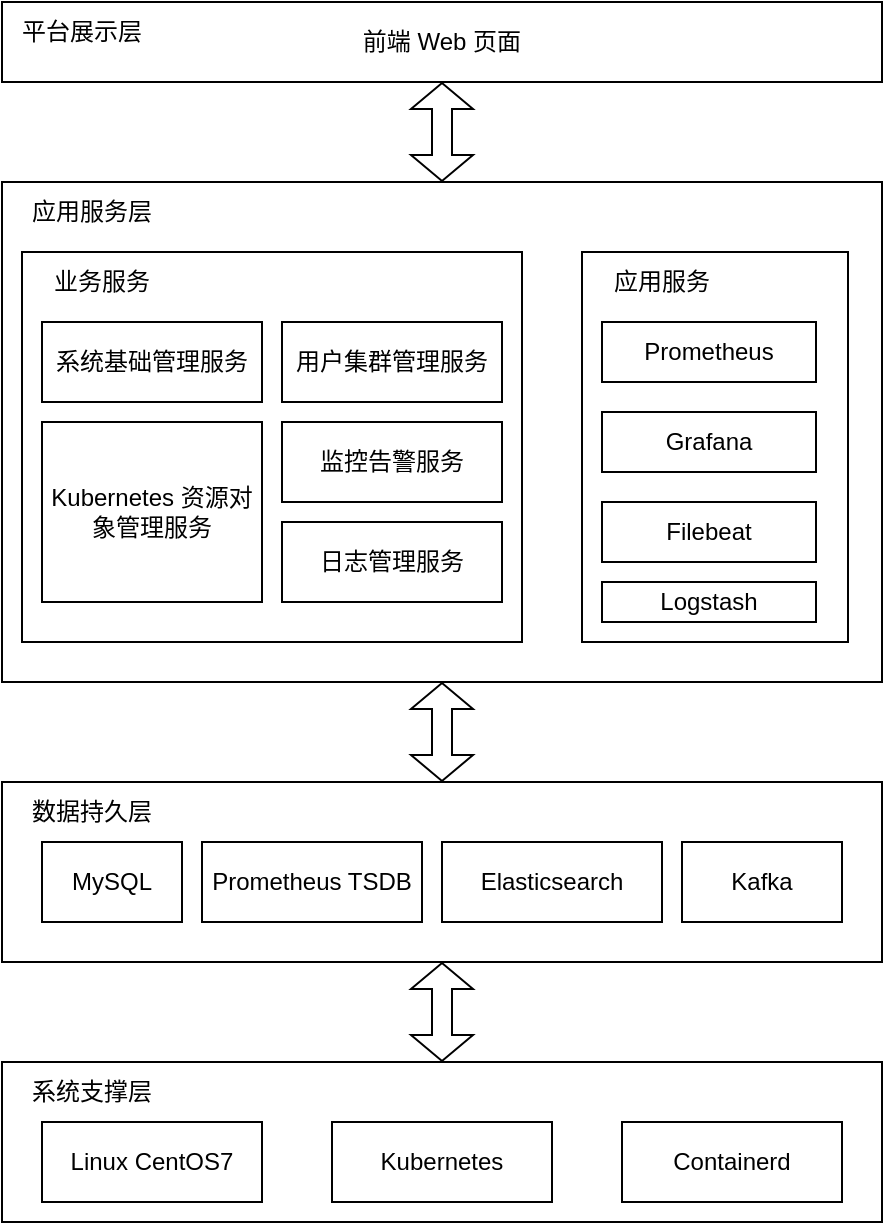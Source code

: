 <mxfile version="19.0.0" type="device"><diagram id="NIwE2hdEaJjoZXibITjV" name="Page-1"><mxGraphModel dx="1145" dy="2095" grid="1" gridSize="10" guides="1" tooltips="1" connect="1" arrows="1" fold="1" page="1" pageScale="1" pageWidth="827" pageHeight="1169" math="0" shadow="0"><root><mxCell id="0"/><mxCell id="1" parent="0"/><mxCell id="706NxTdmbua3ZAzacwVe-14" value="" style="rounded=0;whiteSpace=wrap;html=1;" vertex="1" parent="1"><mxGeometry x="240" y="-120" width="440" height="250" as="geometry"/></mxCell><mxCell id="706NxTdmbua3ZAzacwVe-23" value="" style="rounded=0;whiteSpace=wrap;html=1;" vertex="1" parent="1"><mxGeometry x="250" y="-85" width="250" height="195" as="geometry"/></mxCell><mxCell id="706NxTdmbua3ZAzacwVe-1" value="" style="rounded=0;whiteSpace=wrap;html=1;" vertex="1" parent="1"><mxGeometry x="240" y="320" width="440" height="80" as="geometry"/></mxCell><mxCell id="706NxTdmbua3ZAzacwVe-2" value="" style="rounded=0;whiteSpace=wrap;html=1;" vertex="1" parent="1"><mxGeometry x="240" y="180" width="440" height="90" as="geometry"/></mxCell><mxCell id="706NxTdmbua3ZAzacwVe-3" value="数据持久层" style="text;html=1;strokeColor=none;fillColor=none;align=center;verticalAlign=middle;whiteSpace=wrap;rounded=0;" vertex="1" parent="1"><mxGeometry x="245" y="180" width="80" height="30" as="geometry"/></mxCell><mxCell id="706NxTdmbua3ZAzacwVe-4" value="MySQL" style="rounded=0;whiteSpace=wrap;html=1;" vertex="1" parent="1"><mxGeometry x="260" y="210" width="70" height="40" as="geometry"/></mxCell><mxCell id="706NxTdmbua3ZAzacwVe-5" value="Prometheus TSDB" style="rounded=0;whiteSpace=wrap;html=1;" vertex="1" parent="1"><mxGeometry x="340" y="210" width="110" height="40" as="geometry"/></mxCell><mxCell id="706NxTdmbua3ZAzacwVe-6" value="Elasticsearch" style="rounded=0;whiteSpace=wrap;html=1;" vertex="1" parent="1"><mxGeometry x="460" y="210" width="110" height="40" as="geometry"/></mxCell><mxCell id="706NxTdmbua3ZAzacwVe-7" value="Kafka" style="rounded=0;whiteSpace=wrap;html=1;" vertex="1" parent="1"><mxGeometry x="580" y="210" width="80" height="40" as="geometry"/></mxCell><mxCell id="706NxTdmbua3ZAzacwVe-8" value="系统支撑层" style="text;html=1;strokeColor=none;fillColor=none;align=center;verticalAlign=middle;whiteSpace=wrap;rounded=0;" vertex="1" parent="1"><mxGeometry x="245" y="320" width="80" height="30" as="geometry"/></mxCell><mxCell id="706NxTdmbua3ZAzacwVe-9" value="Linux CentOS7" style="rounded=0;whiteSpace=wrap;html=1;" vertex="1" parent="1"><mxGeometry x="260" y="350" width="110" height="40" as="geometry"/></mxCell><mxCell id="706NxTdmbua3ZAzacwVe-10" value="Kubernetes" style="rounded=0;whiteSpace=wrap;html=1;" vertex="1" parent="1"><mxGeometry x="405" y="350" width="110" height="40" as="geometry"/></mxCell><mxCell id="706NxTdmbua3ZAzacwVe-11" value="Containerd" style="rounded=0;whiteSpace=wrap;html=1;" vertex="1" parent="1"><mxGeometry x="550" y="350" width="110" height="40" as="geometry"/></mxCell><mxCell id="706NxTdmbua3ZAzacwVe-13" value="" style="shape=flexArrow;endArrow=classic;startArrow=classic;html=1;rounded=0;strokeWidth=1;endSize=4;startSize=4;entryX=0.5;entryY=1;entryDx=0;entryDy=0;" edge="1" parent="1" source="706NxTdmbua3ZAzacwVe-1" target="706NxTdmbua3ZAzacwVe-2"><mxGeometry width="100" height="100" relative="1" as="geometry"><mxPoint x="140" y="360" as="sourcePoint"/><mxPoint x="140" y="270" as="targetPoint"/></mxGeometry></mxCell><mxCell id="706NxTdmbua3ZAzacwVe-17" value="用户集群管理服务" style="rounded=0;whiteSpace=wrap;html=1;" vertex="1" parent="1"><mxGeometry x="380" y="-50" width="110" height="40" as="geometry"/></mxCell><mxCell id="706NxTdmbua3ZAzacwVe-18" value="Kubernetes 资源对象管理服务" style="rounded=0;whiteSpace=wrap;html=1;" vertex="1" parent="1"><mxGeometry x="260" width="110" height="90" as="geometry"/></mxCell><mxCell id="706NxTdmbua3ZAzacwVe-19" value="日志管理服务" style="rounded=0;whiteSpace=wrap;html=1;" vertex="1" parent="1"><mxGeometry x="380" y="50" width="110" height="40" as="geometry"/></mxCell><mxCell id="706NxTdmbua3ZAzacwVe-20" value="监控告警服务" style="rounded=0;whiteSpace=wrap;html=1;" vertex="1" parent="1"><mxGeometry x="380" width="110" height="40" as="geometry"/></mxCell><mxCell id="706NxTdmbua3ZAzacwVe-16" value="系统基础管理服务" style="rounded=0;whiteSpace=wrap;html=1;" vertex="1" parent="1"><mxGeometry x="260" y="-50" width="110" height="40" as="geometry"/></mxCell><mxCell id="706NxTdmbua3ZAzacwVe-22" value="业务服务" style="text;html=1;strokeColor=none;fillColor=none;align=center;verticalAlign=middle;whiteSpace=wrap;rounded=0;" vertex="1" parent="1"><mxGeometry x="260" y="-85" width="60" height="30" as="geometry"/></mxCell><mxCell id="706NxTdmbua3ZAzacwVe-26" value="" style="rounded=0;whiteSpace=wrap;html=1;" vertex="1" parent="1"><mxGeometry x="530" y="-85" width="133" height="195" as="geometry"/></mxCell><mxCell id="706NxTdmbua3ZAzacwVe-29" value="Grafana" style="rounded=0;whiteSpace=wrap;html=1;" vertex="1" parent="1"><mxGeometry x="540" y="-5" width="107" height="30" as="geometry"/></mxCell><mxCell id="706NxTdmbua3ZAzacwVe-32" value="应用服务" style="text;html=1;strokeColor=none;fillColor=none;align=center;verticalAlign=middle;whiteSpace=wrap;rounded=0;" vertex="1" parent="1"><mxGeometry x="540" y="-85" width="60" height="30" as="geometry"/></mxCell><mxCell id="706NxTdmbua3ZAzacwVe-33" value="Prometheus" style="rounded=0;whiteSpace=wrap;html=1;" vertex="1" parent="1"><mxGeometry x="540" y="-50" width="107" height="30" as="geometry"/></mxCell><mxCell id="706NxTdmbua3ZAzacwVe-34" value="Filebeat" style="rounded=0;whiteSpace=wrap;html=1;" vertex="1" parent="1"><mxGeometry x="540" y="40" width="107" height="30" as="geometry"/></mxCell><mxCell id="706NxTdmbua3ZAzacwVe-35" value="Logstash" style="rounded=0;whiteSpace=wrap;html=1;" vertex="1" parent="1"><mxGeometry x="540" y="80" width="107" height="20" as="geometry"/></mxCell><mxCell id="706NxTdmbua3ZAzacwVe-36" value="应用服务层" style="text;html=1;strokeColor=none;fillColor=none;align=center;verticalAlign=middle;whiteSpace=wrap;rounded=0;" vertex="1" parent="1"><mxGeometry x="240" y="-120" width="90" height="30" as="geometry"/></mxCell><mxCell id="706NxTdmbua3ZAzacwVe-37" value="" style="shape=flexArrow;endArrow=classic;startArrow=classic;html=1;rounded=0;strokeWidth=1;endSize=4;startSize=4;entryX=0.5;entryY=1;entryDx=0;entryDy=0;exitX=0.5;exitY=0;exitDx=0;exitDy=0;" edge="1" parent="1" source="706NxTdmbua3ZAzacwVe-2" target="706NxTdmbua3ZAzacwVe-14"><mxGeometry width="100" height="100" relative="1" as="geometry"><mxPoint x="740" y="160" as="sourcePoint"/><mxPoint x="740" y="90" as="targetPoint"/></mxGeometry></mxCell><mxCell id="706NxTdmbua3ZAzacwVe-54" value="&lt;span style=&quot;&quot;&gt;前端 Web 页面&lt;/span&gt;" style="rounded=0;whiteSpace=wrap;html=1;" vertex="1" parent="1"><mxGeometry x="240" y="-210" width="440" height="40" as="geometry"/></mxCell><mxCell id="706NxTdmbua3ZAzacwVe-55" value="平台展示层" style="text;html=1;strokeColor=none;fillColor=none;align=center;verticalAlign=middle;whiteSpace=wrap;rounded=0;" vertex="1" parent="1"><mxGeometry x="240" y="-210" width="80" height="30" as="geometry"/></mxCell><mxCell id="706NxTdmbua3ZAzacwVe-59" value="" style="shape=flexArrow;endArrow=classic;startArrow=classic;html=1;rounded=0;strokeWidth=1;endSize=4;startSize=4;entryX=0.5;entryY=1;entryDx=0;entryDy=0;exitX=0.5;exitY=0;exitDx=0;exitDy=0;" edge="1" parent="1" source="706NxTdmbua3ZAzacwVe-14" target="706NxTdmbua3ZAzacwVe-54"><mxGeometry width="100" height="100" relative="1" as="geometry"><mxPoint x="740" y="-20" as="sourcePoint"/><mxPoint x="740" y="-100" as="targetPoint"/></mxGeometry></mxCell></root></mxGraphModel></diagram></mxfile>